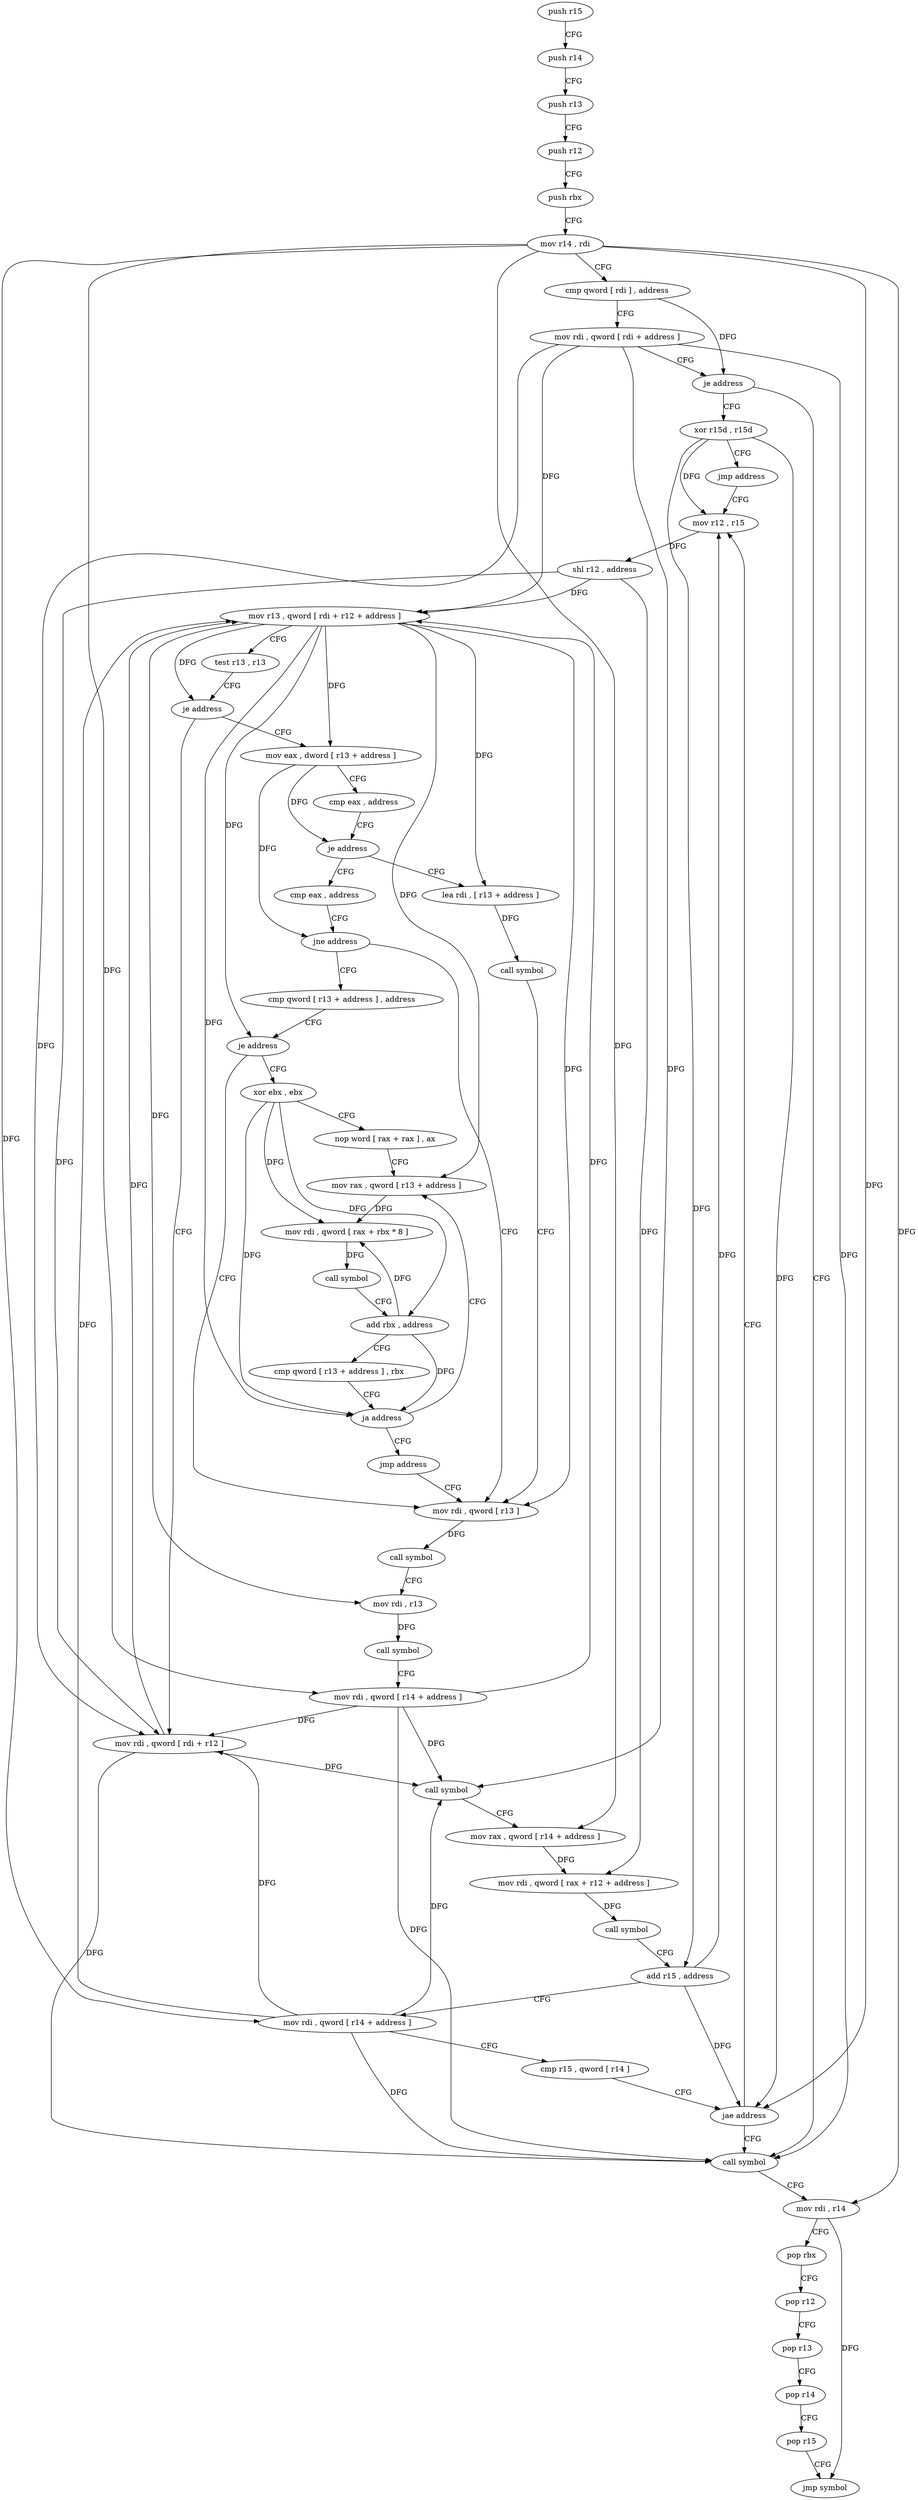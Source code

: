 digraph "func" {
"147440" [label = "push r15" ]
"147442" [label = "push r14" ]
"147444" [label = "push r13" ]
"147446" [label = "push r12" ]
"147448" [label = "push rbx" ]
"147449" [label = "mov r14 , rdi" ]
"147452" [label = "cmp qword [ rdi ] , address" ]
"147456" [label = "mov rdi , qword [ rdi + address ]" ]
"147460" [label = "je address" ]
"147609" [label = "call symbol" ]
"147466" [label = "xor r15d , r15d" ]
"147614" [label = "mov rdi , r14" ]
"147617" [label = "pop rbx" ]
"147618" [label = "pop r12" ]
"147620" [label = "pop r13" ]
"147622" [label = "pop r14" ]
"147624" [label = "pop r15" ]
"147626" [label = "jmp symbol" ]
"147469" [label = "jmp address" ]
"147538" [label = "mov r12 , r15" ]
"147541" [label = "shl r12 , address" ]
"147545" [label = "mov r13 , qword [ rdi + r12 + address ]" ]
"147550" [label = "test r13 , r13" ]
"147553" [label = "je address" ]
"147502" [label = "mov rdi , qword [ rdi + r12 ]" ]
"147555" [label = "mov eax , dword [ r13 + address ]" ]
"147506" [label = "call symbol" ]
"147511" [label = "mov rax , qword [ r14 + address ]" ]
"147515" [label = "mov rdi , qword [ rax + r12 + address ]" ]
"147520" [label = "call symbol" ]
"147525" [label = "add r15 , address" ]
"147529" [label = "mov rdi , qword [ r14 + address ]" ]
"147533" [label = "cmp r15 , qword [ r14 ]" ]
"147536" [label = "jae address" ]
"147559" [label = "cmp eax , address" ]
"147562" [label = "je address" ]
"147472" [label = "lea rdi , [ r13 + address ]" ]
"147564" [label = "cmp eax , address" ]
"147476" [label = "call symbol" ]
"147481" [label = "mov rdi , qword [ r13 ]" ]
"147567" [label = "jne address" ]
"147569" [label = "cmp qword [ r13 + address ] , address" ]
"147485" [label = "call symbol" ]
"147490" [label = "mov rdi , r13" ]
"147493" [label = "call symbol" ]
"147498" [label = "mov rdi , qword [ r14 + address ]" ]
"147574" [label = "je address" ]
"147576" [label = "xor ebx , ebx" ]
"147578" [label = "nop word [ rax + rax ] , ax" ]
"147584" [label = "mov rax , qword [ r13 + address ]" ]
"147588" [label = "mov rdi , qword [ rax + rbx * 8 ]" ]
"147592" [label = "call symbol" ]
"147597" [label = "add rbx , address" ]
"147601" [label = "cmp qword [ r13 + address ] , rbx" ]
"147605" [label = "ja address" ]
"147607" [label = "jmp address" ]
"147440" -> "147442" [ label = "CFG" ]
"147442" -> "147444" [ label = "CFG" ]
"147444" -> "147446" [ label = "CFG" ]
"147446" -> "147448" [ label = "CFG" ]
"147448" -> "147449" [ label = "CFG" ]
"147449" -> "147452" [ label = "CFG" ]
"147449" -> "147614" [ label = "DFG" ]
"147449" -> "147511" [ label = "DFG" ]
"147449" -> "147529" [ label = "DFG" ]
"147449" -> "147536" [ label = "DFG" ]
"147449" -> "147498" [ label = "DFG" ]
"147452" -> "147456" [ label = "CFG" ]
"147452" -> "147460" [ label = "DFG" ]
"147456" -> "147460" [ label = "CFG" ]
"147456" -> "147609" [ label = "DFG" ]
"147456" -> "147545" [ label = "DFG" ]
"147456" -> "147502" [ label = "DFG" ]
"147456" -> "147506" [ label = "DFG" ]
"147460" -> "147609" [ label = "CFG" ]
"147460" -> "147466" [ label = "CFG" ]
"147609" -> "147614" [ label = "CFG" ]
"147466" -> "147469" [ label = "CFG" ]
"147466" -> "147538" [ label = "DFG" ]
"147466" -> "147525" [ label = "DFG" ]
"147466" -> "147536" [ label = "DFG" ]
"147614" -> "147617" [ label = "CFG" ]
"147614" -> "147626" [ label = "DFG" ]
"147617" -> "147618" [ label = "CFG" ]
"147618" -> "147620" [ label = "CFG" ]
"147620" -> "147622" [ label = "CFG" ]
"147622" -> "147624" [ label = "CFG" ]
"147624" -> "147626" [ label = "CFG" ]
"147469" -> "147538" [ label = "CFG" ]
"147538" -> "147541" [ label = "DFG" ]
"147541" -> "147545" [ label = "DFG" ]
"147541" -> "147502" [ label = "DFG" ]
"147541" -> "147515" [ label = "DFG" ]
"147545" -> "147550" [ label = "CFG" ]
"147545" -> "147553" [ label = "DFG" ]
"147545" -> "147555" [ label = "DFG" ]
"147545" -> "147472" [ label = "DFG" ]
"147545" -> "147481" [ label = "DFG" ]
"147545" -> "147490" [ label = "DFG" ]
"147545" -> "147574" [ label = "DFG" ]
"147545" -> "147584" [ label = "DFG" ]
"147545" -> "147605" [ label = "DFG" ]
"147550" -> "147553" [ label = "CFG" ]
"147553" -> "147502" [ label = "CFG" ]
"147553" -> "147555" [ label = "CFG" ]
"147502" -> "147506" [ label = "DFG" ]
"147502" -> "147609" [ label = "DFG" ]
"147502" -> "147545" [ label = "DFG" ]
"147555" -> "147559" [ label = "CFG" ]
"147555" -> "147562" [ label = "DFG" ]
"147555" -> "147567" [ label = "DFG" ]
"147506" -> "147511" [ label = "CFG" ]
"147511" -> "147515" [ label = "DFG" ]
"147515" -> "147520" [ label = "DFG" ]
"147520" -> "147525" [ label = "CFG" ]
"147525" -> "147529" [ label = "CFG" ]
"147525" -> "147538" [ label = "DFG" ]
"147525" -> "147536" [ label = "DFG" ]
"147529" -> "147533" [ label = "CFG" ]
"147529" -> "147609" [ label = "DFG" ]
"147529" -> "147506" [ label = "DFG" ]
"147529" -> "147545" [ label = "DFG" ]
"147529" -> "147502" [ label = "DFG" ]
"147533" -> "147536" [ label = "CFG" ]
"147536" -> "147609" [ label = "CFG" ]
"147536" -> "147538" [ label = "CFG" ]
"147559" -> "147562" [ label = "CFG" ]
"147562" -> "147472" [ label = "CFG" ]
"147562" -> "147564" [ label = "CFG" ]
"147472" -> "147476" [ label = "DFG" ]
"147564" -> "147567" [ label = "CFG" ]
"147476" -> "147481" [ label = "CFG" ]
"147481" -> "147485" [ label = "DFG" ]
"147567" -> "147481" [ label = "CFG" ]
"147567" -> "147569" [ label = "CFG" ]
"147569" -> "147574" [ label = "CFG" ]
"147485" -> "147490" [ label = "CFG" ]
"147490" -> "147493" [ label = "DFG" ]
"147493" -> "147498" [ label = "CFG" ]
"147498" -> "147502" [ label = "DFG" ]
"147498" -> "147609" [ label = "DFG" ]
"147498" -> "147506" [ label = "DFG" ]
"147498" -> "147545" [ label = "DFG" ]
"147574" -> "147481" [ label = "CFG" ]
"147574" -> "147576" [ label = "CFG" ]
"147576" -> "147578" [ label = "CFG" ]
"147576" -> "147588" [ label = "DFG" ]
"147576" -> "147597" [ label = "DFG" ]
"147576" -> "147605" [ label = "DFG" ]
"147578" -> "147584" [ label = "CFG" ]
"147584" -> "147588" [ label = "DFG" ]
"147588" -> "147592" [ label = "DFG" ]
"147592" -> "147597" [ label = "CFG" ]
"147597" -> "147601" [ label = "CFG" ]
"147597" -> "147588" [ label = "DFG" ]
"147597" -> "147605" [ label = "DFG" ]
"147601" -> "147605" [ label = "CFG" ]
"147605" -> "147584" [ label = "CFG" ]
"147605" -> "147607" [ label = "CFG" ]
"147607" -> "147481" [ label = "CFG" ]
}
